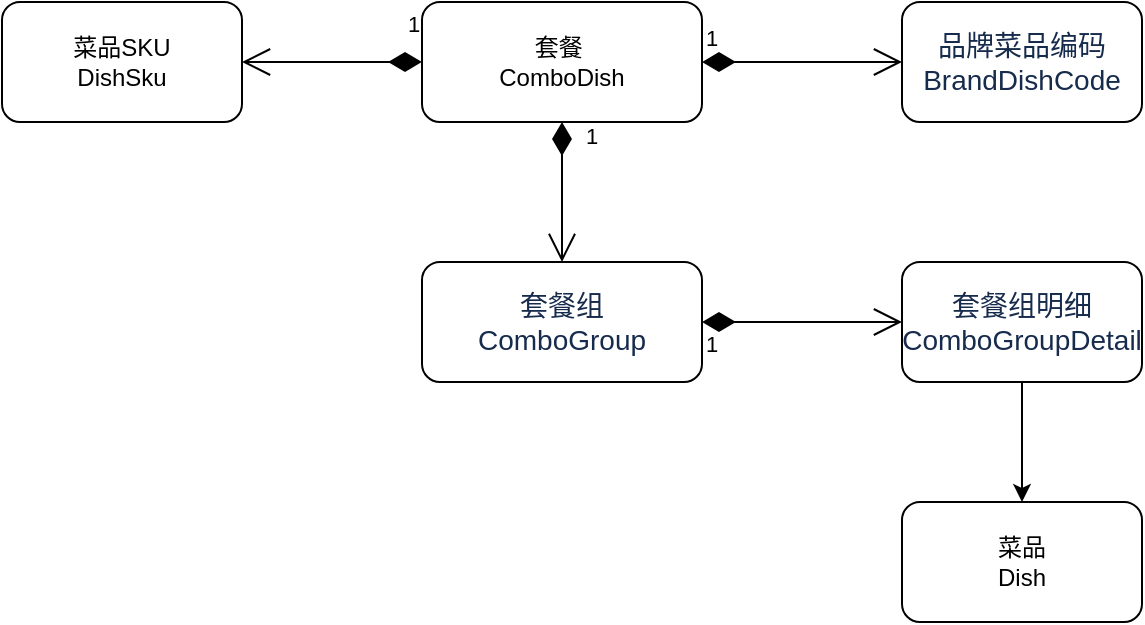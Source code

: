 <mxfile version="12.9.3" type="github">
  <diagram id="vkH5aodFz8MhrlMlZULJ" name="Page-1">
    <mxGraphModel dx="892" dy="498" grid="1" gridSize="10" guides="1" tooltips="1" connect="1" arrows="1" fold="1" page="1" pageScale="1" pageWidth="827" pageHeight="1169" math="0" shadow="0">
      <root>
        <mxCell id="0" />
        <mxCell id="1" parent="0" />
        <mxCell id="gy2O1oEqLo9lCzZCu9tm-1" value="套餐&amp;nbsp;&lt;br&gt;ComboDish" style="rounded=1;whiteSpace=wrap;html=1;" vertex="1" parent="1">
          <mxGeometry x="250" y="50" width="140" height="60" as="geometry" />
        </mxCell>
        <mxCell id="gy2O1oEqLo9lCzZCu9tm-4" value="菜品SKU &lt;br&gt;DishSku" style="rounded=1;whiteSpace=wrap;html=1;" vertex="1" parent="1">
          <mxGeometry x="40" y="50" width="120" height="60" as="geometry" />
        </mxCell>
        <mxCell id="gy2O1oEqLo9lCzZCu9tm-6" value="&lt;span style=&quot;color: rgb(23 , 43 , 77) ; font-family: , , &amp;#34;segoe ui&amp;#34; , &amp;#34;roboto&amp;#34; , &amp;#34;oxygen&amp;#34; , &amp;#34;ubuntu&amp;#34; , &amp;#34;fira sans&amp;#34; , &amp;#34;droid sans&amp;#34; , &amp;#34;helvetica neue&amp;#34; , sans-serif ; font-size: 14px ; text-align: left ; white-space: normal&quot;&gt;套餐组&lt;br&gt;&lt;/span&gt;&lt;span style=&quot;text-align: left&quot;&gt;&lt;font color=&quot;#172b4d&quot;&gt;&lt;span style=&quot;font-size: 14px&quot;&gt;ComboGroup&lt;/span&gt;&lt;/font&gt;&lt;br&gt;&lt;/span&gt;" style="rounded=1;whiteSpace=wrap;html=1;" vertex="1" parent="1">
          <mxGeometry x="250" y="180" width="140" height="60" as="geometry" />
        </mxCell>
        <mxCell id="gy2O1oEqLo9lCzZCu9tm-7" value="&lt;span style=&quot;color: rgb(23 , 43 , 77) ; font-family: , , &amp;#34;segoe ui&amp;#34; , &amp;#34;roboto&amp;#34; , &amp;#34;oxygen&amp;#34; , &amp;#34;ubuntu&amp;#34; , &amp;#34;fira sans&amp;#34; , &amp;#34;droid sans&amp;#34; , &amp;#34;helvetica neue&amp;#34; , sans-serif ; font-size: 14px ; text-align: left ; white-space: normal&quot;&gt;品牌菜品编码&lt;br&gt;BrandDishCode&lt;/span&gt;" style="rounded=1;whiteSpace=wrap;html=1;" vertex="1" parent="1">
          <mxGeometry x="490" y="50" width="120" height="60" as="geometry" />
        </mxCell>
        <mxCell id="gy2O1oEqLo9lCzZCu9tm-8" value="1" style="endArrow=open;html=1;endSize=12;startArrow=diamondThin;startSize=14;startFill=1;edgeStyle=orthogonalEdgeStyle;align=left;verticalAlign=bottom;entryX=1;entryY=0.5;entryDx=0;entryDy=0;exitX=0;exitY=0.5;exitDx=0;exitDy=0;" edge="1" parent="1" source="gy2O1oEqLo9lCzZCu9tm-1" target="gy2O1oEqLo9lCzZCu9tm-4">
          <mxGeometry x="-0.8" y="-10" relative="1" as="geometry">
            <mxPoint x="230" y="110" as="sourcePoint" />
            <mxPoint x="390" y="110" as="targetPoint" />
            <mxPoint as="offset" />
          </mxGeometry>
        </mxCell>
        <mxCell id="gy2O1oEqLo9lCzZCu9tm-12" value="1" style="endArrow=open;html=1;endSize=12;startArrow=diamondThin;startSize=14;startFill=1;edgeStyle=orthogonalEdgeStyle;align=left;verticalAlign=bottom;exitX=1;exitY=0.5;exitDx=0;exitDy=0;" edge="1" parent="1" source="gy2O1oEqLo9lCzZCu9tm-1">
          <mxGeometry x="-1" y="3" relative="1" as="geometry">
            <mxPoint x="420" y="79.6" as="sourcePoint" />
            <mxPoint x="490" y="80" as="targetPoint" />
            <Array as="points">
              <mxPoint x="480" y="80" />
            </Array>
          </mxGeometry>
        </mxCell>
        <mxCell id="gy2O1oEqLo9lCzZCu9tm-15" value="1" style="endArrow=open;html=1;endSize=12;startArrow=diamondThin;startSize=14;startFill=1;edgeStyle=orthogonalEdgeStyle;align=left;verticalAlign=bottom;" edge="1" parent="1">
          <mxGeometry x="-0.556" y="10" relative="1" as="geometry">
            <mxPoint x="320" y="110" as="sourcePoint" />
            <mxPoint x="320" y="180" as="targetPoint" />
            <Array as="points">
              <mxPoint x="320" y="110" />
            </Array>
            <mxPoint as="offset" />
          </mxGeometry>
        </mxCell>
        <mxCell id="gy2O1oEqLo9lCzZCu9tm-18" value="&lt;span style=&quot;color: rgb(23 , 43 , 77) ; font-family: , , &amp;#34;segoe ui&amp;#34; , &amp;#34;roboto&amp;#34; , &amp;#34;oxygen&amp;#34; , &amp;#34;ubuntu&amp;#34; , &amp;#34;fira sans&amp;#34; , &amp;#34;droid sans&amp;#34; , &amp;#34;helvetica neue&amp;#34; , sans-serif ; font-size: 14px ; text-align: left ; white-space: normal&quot;&gt;套餐组明细&lt;br&gt;&lt;/span&gt;&lt;span style=&quot;text-align: left&quot;&gt;&lt;font color=&quot;#172b4d&quot;&gt;&lt;span style=&quot;font-size: 14px&quot;&gt;ComboGroupDetail&lt;/span&gt;&lt;/font&gt;&lt;br&gt;&lt;/span&gt;" style="rounded=1;whiteSpace=wrap;html=1;" vertex="1" parent="1">
          <mxGeometry x="490" y="180" width="120" height="60" as="geometry" />
        </mxCell>
        <mxCell id="gy2O1oEqLo9lCzZCu9tm-19" value="1" style="endArrow=open;html=1;endSize=12;startArrow=diamondThin;startSize=14;startFill=1;edgeStyle=orthogonalEdgeStyle;align=left;verticalAlign=bottom;entryX=0;entryY=0.5;entryDx=0;entryDy=0;exitX=1;exitY=0.5;exitDx=0;exitDy=0;" edge="1" parent="1" target="gy2O1oEqLo9lCzZCu9tm-18" source="gy2O1oEqLo9lCzZCu9tm-6">
          <mxGeometry x="-1" y="-20" relative="1" as="geometry">
            <mxPoint x="420" y="210" as="sourcePoint" />
            <mxPoint x="460" y="170" as="targetPoint" />
            <mxPoint as="offset" />
          </mxGeometry>
        </mxCell>
        <mxCell id="gy2O1oEqLo9lCzZCu9tm-24" value="菜品 &lt;br&gt;Dish" style="rounded=1;whiteSpace=wrap;html=1;" vertex="1" parent="1">
          <mxGeometry x="490" y="300" width="120" height="60" as="geometry" />
        </mxCell>
        <mxCell id="gy2O1oEqLo9lCzZCu9tm-25" value="" style="endArrow=classic;html=1;entryX=0.5;entryY=0;entryDx=0;entryDy=0;exitX=0.5;exitY=1;exitDx=0;exitDy=0;" edge="1" parent="1" source="gy2O1oEqLo9lCzZCu9tm-18" target="gy2O1oEqLo9lCzZCu9tm-24">
          <mxGeometry width="50" height="50" relative="1" as="geometry">
            <mxPoint x="380" y="270" as="sourcePoint" />
            <mxPoint x="430" y="220" as="targetPoint" />
          </mxGeometry>
        </mxCell>
      </root>
    </mxGraphModel>
  </diagram>
</mxfile>
